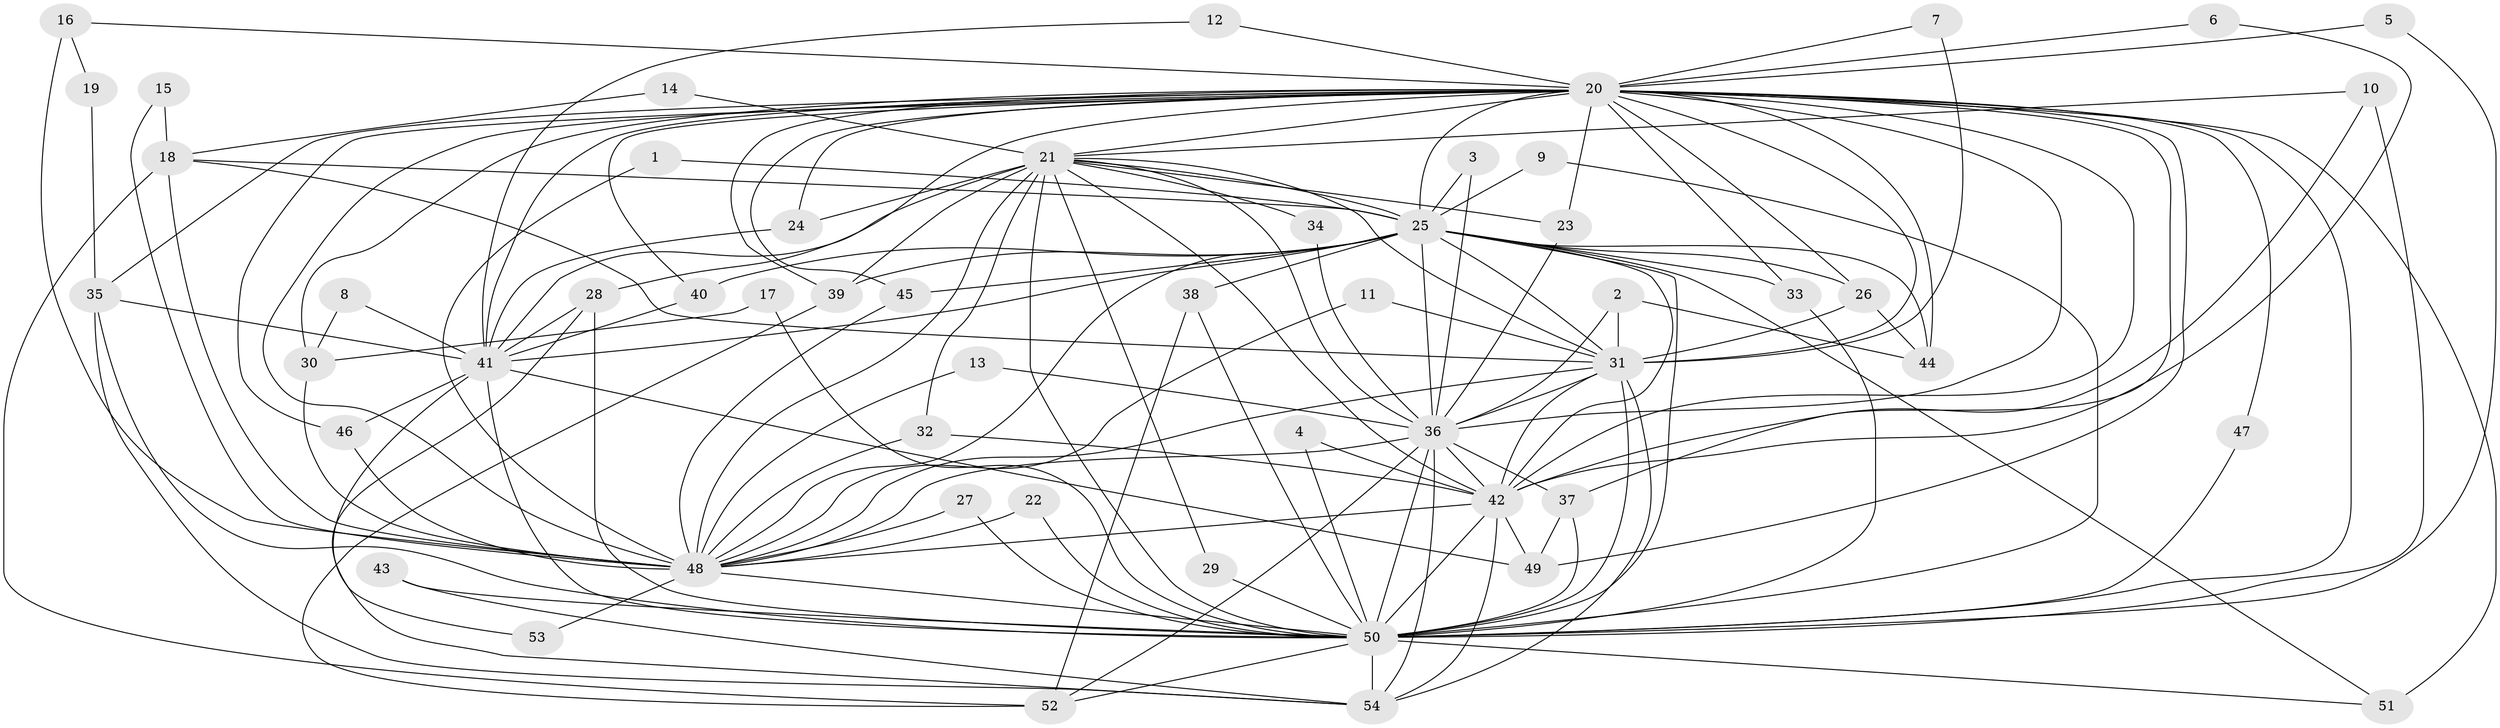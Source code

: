 // original degree distribution, {16: 0.028037383177570093, 28: 0.018691588785046728, 17: 0.009345794392523364, 25: 0.028037383177570093, 18: 0.009345794392523364, 10: 0.009345794392523364, 6: 0.009345794392523364, 2: 0.5700934579439252, 4: 0.11214953271028037, 3: 0.1588785046728972, 5: 0.037383177570093455, 7: 0.009345794392523364}
// Generated by graph-tools (version 1.1) at 2025/49/03/09/25 03:49:32]
// undirected, 54 vertices, 148 edges
graph export_dot {
graph [start="1"]
  node [color=gray90,style=filled];
  1;
  2;
  3;
  4;
  5;
  6;
  7;
  8;
  9;
  10;
  11;
  12;
  13;
  14;
  15;
  16;
  17;
  18;
  19;
  20;
  21;
  22;
  23;
  24;
  25;
  26;
  27;
  28;
  29;
  30;
  31;
  32;
  33;
  34;
  35;
  36;
  37;
  38;
  39;
  40;
  41;
  42;
  43;
  44;
  45;
  46;
  47;
  48;
  49;
  50;
  51;
  52;
  53;
  54;
  1 -- 25 [weight=1.0];
  1 -- 48 [weight=1.0];
  2 -- 31 [weight=1.0];
  2 -- 36 [weight=1.0];
  2 -- 44 [weight=1.0];
  3 -- 25 [weight=1.0];
  3 -- 36 [weight=1.0];
  4 -- 42 [weight=1.0];
  4 -- 50 [weight=1.0];
  5 -- 20 [weight=1.0];
  5 -- 50 [weight=1.0];
  6 -- 20 [weight=1.0];
  6 -- 42 [weight=1.0];
  7 -- 20 [weight=1.0];
  7 -- 31 [weight=1.0];
  8 -- 30 [weight=1.0];
  8 -- 41 [weight=1.0];
  9 -- 25 [weight=1.0];
  9 -- 50 [weight=1.0];
  10 -- 21 [weight=1.0];
  10 -- 42 [weight=1.0];
  10 -- 50 [weight=1.0];
  11 -- 31 [weight=1.0];
  11 -- 48 [weight=1.0];
  12 -- 20 [weight=1.0];
  12 -- 41 [weight=1.0];
  13 -- 36 [weight=1.0];
  13 -- 48 [weight=1.0];
  14 -- 18 [weight=1.0];
  14 -- 21 [weight=1.0];
  15 -- 18 [weight=1.0];
  15 -- 48 [weight=1.0];
  16 -- 19 [weight=1.0];
  16 -- 20 [weight=1.0];
  16 -- 48 [weight=2.0];
  17 -- 30 [weight=1.0];
  17 -- 50 [weight=1.0];
  18 -- 25 [weight=1.0];
  18 -- 31 [weight=1.0];
  18 -- 48 [weight=1.0];
  18 -- 52 [weight=1.0];
  19 -- 35 [weight=1.0];
  20 -- 21 [weight=2.0];
  20 -- 23 [weight=1.0];
  20 -- 24 [weight=1.0];
  20 -- 25 [weight=2.0];
  20 -- 26 [weight=1.0];
  20 -- 28 [weight=2.0];
  20 -- 30 [weight=2.0];
  20 -- 31 [weight=2.0];
  20 -- 33 [weight=1.0];
  20 -- 35 [weight=1.0];
  20 -- 36 [weight=2.0];
  20 -- 37 [weight=1.0];
  20 -- 39 [weight=1.0];
  20 -- 40 [weight=1.0];
  20 -- 41 [weight=1.0];
  20 -- 42 [weight=2.0];
  20 -- 44 [weight=1.0];
  20 -- 45 [weight=1.0];
  20 -- 46 [weight=1.0];
  20 -- 47 [weight=1.0];
  20 -- 48 [weight=3.0];
  20 -- 49 [weight=1.0];
  20 -- 50 [weight=4.0];
  20 -- 51 [weight=1.0];
  21 -- 23 [weight=1.0];
  21 -- 24 [weight=1.0];
  21 -- 25 [weight=1.0];
  21 -- 29 [weight=1.0];
  21 -- 31 [weight=1.0];
  21 -- 32 [weight=1.0];
  21 -- 34 [weight=1.0];
  21 -- 36 [weight=1.0];
  21 -- 39 [weight=1.0];
  21 -- 41 [weight=1.0];
  21 -- 42 [weight=1.0];
  21 -- 48 [weight=2.0];
  21 -- 50 [weight=3.0];
  22 -- 48 [weight=1.0];
  22 -- 50 [weight=1.0];
  23 -- 36 [weight=1.0];
  24 -- 41 [weight=1.0];
  25 -- 26 [weight=1.0];
  25 -- 31 [weight=1.0];
  25 -- 33 [weight=1.0];
  25 -- 36 [weight=2.0];
  25 -- 38 [weight=3.0];
  25 -- 39 [weight=2.0];
  25 -- 40 [weight=2.0];
  25 -- 41 [weight=1.0];
  25 -- 42 [weight=1.0];
  25 -- 44 [weight=1.0];
  25 -- 45 [weight=1.0];
  25 -- 48 [weight=1.0];
  25 -- 50 [weight=3.0];
  25 -- 51 [weight=1.0];
  26 -- 31 [weight=1.0];
  26 -- 44 [weight=1.0];
  27 -- 48 [weight=1.0];
  27 -- 50 [weight=1.0];
  28 -- 41 [weight=1.0];
  28 -- 50 [weight=2.0];
  28 -- 54 [weight=1.0];
  29 -- 50 [weight=3.0];
  30 -- 48 [weight=1.0];
  31 -- 36 [weight=1.0];
  31 -- 42 [weight=1.0];
  31 -- 48 [weight=1.0];
  31 -- 50 [weight=3.0];
  31 -- 54 [weight=1.0];
  32 -- 42 [weight=1.0];
  32 -- 48 [weight=1.0];
  33 -- 50 [weight=1.0];
  34 -- 36 [weight=1.0];
  35 -- 41 [weight=1.0];
  35 -- 50 [weight=1.0];
  35 -- 54 [weight=2.0];
  36 -- 37 [weight=1.0];
  36 -- 42 [weight=1.0];
  36 -- 48 [weight=1.0];
  36 -- 50 [weight=2.0];
  36 -- 52 [weight=1.0];
  36 -- 54 [weight=1.0];
  37 -- 49 [weight=1.0];
  37 -- 50 [weight=1.0];
  38 -- 50 [weight=1.0];
  38 -- 52 [weight=1.0];
  39 -- 52 [weight=1.0];
  40 -- 41 [weight=1.0];
  41 -- 46 [weight=1.0];
  41 -- 49 [weight=1.0];
  41 -- 50 [weight=1.0];
  41 -- 53 [weight=1.0];
  42 -- 48 [weight=1.0];
  42 -- 49 [weight=1.0];
  42 -- 50 [weight=3.0];
  42 -- 54 [weight=1.0];
  43 -- 50 [weight=1.0];
  43 -- 54 [weight=1.0];
  45 -- 48 [weight=1.0];
  46 -- 48 [weight=1.0];
  47 -- 50 [weight=1.0];
  48 -- 50 [weight=2.0];
  48 -- 53 [weight=1.0];
  50 -- 51 [weight=1.0];
  50 -- 52 [weight=1.0];
  50 -- 54 [weight=2.0];
}
